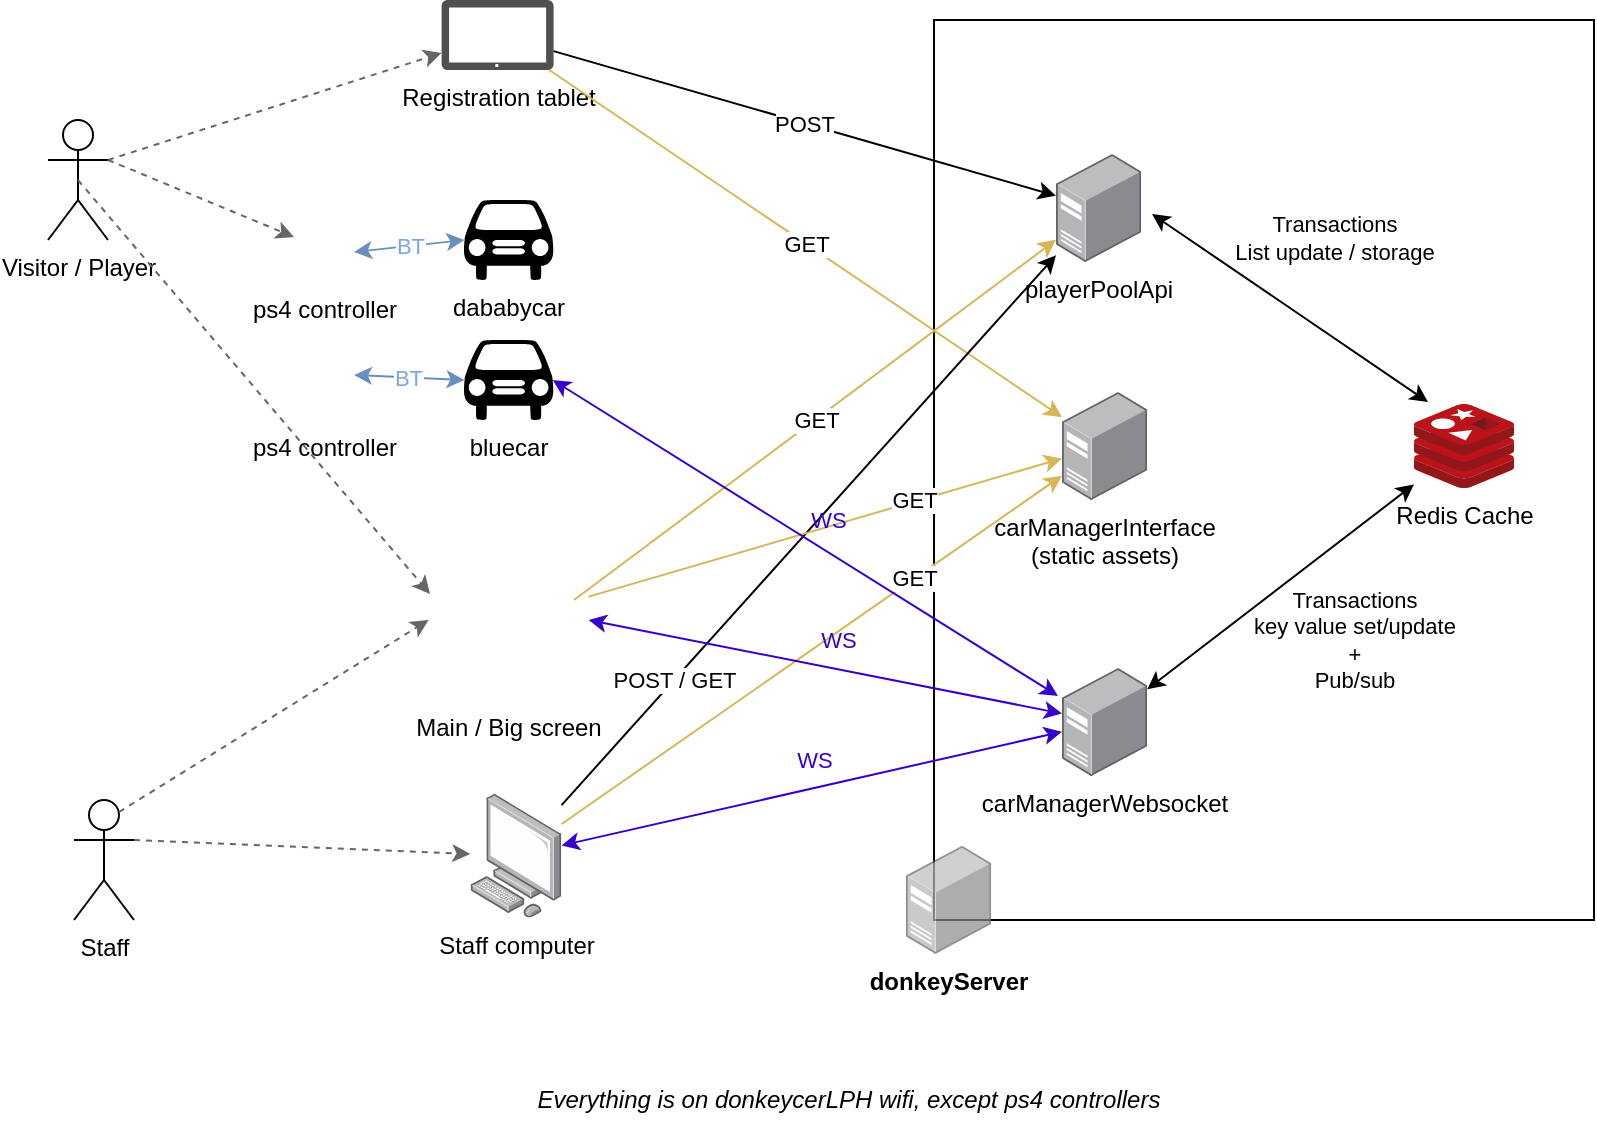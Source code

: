 <mxfile version="18.0.4" type="github">
  <diagram id="RdkYNa0yXviSXK-vduik" name="Architecture">
    <mxGraphModel dx="1350" dy="764" grid="1" gridSize="10" guides="1" tooltips="1" connect="1" arrows="1" fold="1" page="1" pageScale="1" pageWidth="827" pageHeight="1169" math="0" shadow="0">
      <root>
        <mxCell id="0" />
        <mxCell id="1" parent="0" />
        <mxCell id="xCBLXuRfNGIUgfEYqHQL-1" value="Visitor / Player" style="shape=umlActor;verticalLabelPosition=bottom;verticalAlign=top;html=1;outlineConnect=0;" vertex="1" parent="1">
          <mxGeometry x="27" y="110" width="30" height="60" as="geometry" />
        </mxCell>
        <mxCell id="xCBLXuRfNGIUgfEYqHQL-2" value="Staff" style="shape=umlActor;verticalLabelPosition=bottom;verticalAlign=top;html=1;outlineConnect=0;" vertex="1" parent="1">
          <mxGeometry x="40" y="450" width="30" height="60" as="geometry" />
        </mxCell>
        <mxCell id="xCBLXuRfNGIUgfEYqHQL-5" value="Main / Big screen" style="shape=image;html=1;verticalAlign=top;verticalLabelPosition=bottom;labelBackgroundColor=#ffffff;imageAspect=0;aspect=fixed;image=https://cdn2.iconfinder.com/data/icons/essential-web-2/50/tv-screen-smart-widescreen-watch-128.png" vertex="1" parent="1">
          <mxGeometry x="217.3" y="320" width="80" height="80" as="geometry" />
        </mxCell>
        <mxCell id="xCBLXuRfNGIUgfEYqHQL-7" value="Registration tablet" style="sketch=0;pointerEvents=1;shadow=0;dashed=0;html=1;strokeColor=none;fillColor=#505050;labelPosition=center;verticalLabelPosition=bottom;verticalAlign=top;outlineConnect=0;align=center;shape=mxgraph.office.devices.tablet_windows_8;" vertex="1" parent="1">
          <mxGeometry x="223.8" y="50" width="56" height="35" as="geometry" />
        </mxCell>
        <mxCell id="xCBLXuRfNGIUgfEYqHQL-9" value="Staff computer" style="points=[];aspect=fixed;html=1;align=center;shadow=0;dashed=0;image;image=img/lib/allied_telesis/computer_and_terminals/Personal_Computer.svg;" vertex="1" parent="1">
          <mxGeometry x="238.2" y="447" width="45.6" height="61.8" as="geometry" />
        </mxCell>
        <mxCell id="xCBLXuRfNGIUgfEYqHQL-13" value="" style="rounded=0;whiteSpace=wrap;html=1;" vertex="1" parent="1">
          <mxGeometry x="470" y="60" width="330" height="450" as="geometry" />
        </mxCell>
        <mxCell id="xCBLXuRfNGIUgfEYqHQL-10" value="&lt;b&gt;donkeyServer&lt;/b&gt;" style="points=[];aspect=fixed;html=1;align=center;shadow=0;dashed=0;image;image=img/lib/allied_telesis/computer_and_terminals/Server_Desktop.svg;opacity=70;" vertex="1" parent="1">
          <mxGeometry x="456" y="472.9" width="42.6" height="54" as="geometry" />
        </mxCell>
        <mxCell id="xCBLXuRfNGIUgfEYqHQL-14" value="Redis Cache" style="sketch=0;aspect=fixed;html=1;points=[];align=center;image;fontSize=12;image=img/lib/mscae/Cache_Redis_Product.svg;" vertex="1" parent="1">
          <mxGeometry x="710" y="252" width="50" height="42" as="geometry" />
        </mxCell>
        <mxCell id="xCBLXuRfNGIUgfEYqHQL-15" value="playerPoolApi" style="points=[];aspect=fixed;html=1;align=center;shadow=0;dashed=0;image;image=img/lib/allied_telesis/computer_and_terminals/Server_Desktop.svg;" vertex="1" parent="1">
          <mxGeometry x="531" y="127" width="42.6" height="54" as="geometry" />
        </mxCell>
        <mxCell id="xCBLXuRfNGIUgfEYqHQL-16" value="carManagerWebsocket" style="points=[];aspect=fixed;html=1;align=center;shadow=0;dashed=0;image;image=img/lib/allied_telesis/computer_and_terminals/Server_Desktop.svg;" vertex="1" parent="1">
          <mxGeometry x="534" y="384" width="42.6" height="54" as="geometry" />
        </mxCell>
        <mxCell id="xCBLXuRfNGIUgfEYqHQL-17" value="bluecar" style="shape=mxgraph.signs.transportation.car_1;html=1;pointerEvents=1;fillColor=#000000;strokeColor=none;verticalLabelPosition=bottom;verticalAlign=top;align=center;" vertex="1" parent="1">
          <mxGeometry x="234.8" y="220" width="45" height="40" as="geometry" />
        </mxCell>
        <mxCell id="xCBLXuRfNGIUgfEYqHQL-18" value="dababycar" style="shape=mxgraph.signs.transportation.car_1;html=1;pointerEvents=1;fillColor=#000000;strokeColor=none;verticalLabelPosition=bottom;verticalAlign=top;align=center;" vertex="1" parent="1">
          <mxGeometry x="234.8" y="150" width="45" height="40" as="geometry" />
        </mxCell>
        <mxCell id="xCBLXuRfNGIUgfEYqHQL-21" value="&lt;i&gt;Everything is on donkeycerLPH wifi, except ps4 controllers&lt;/i&gt;" style="text;html=1;strokeColor=none;fillColor=none;align=center;verticalAlign=middle;whiteSpace=wrap;rounded=0;" vertex="1" parent="1">
          <mxGeometry x="250" y="585" width="354.8" height="30" as="geometry" />
        </mxCell>
        <mxCell id="xCBLXuRfNGIUgfEYqHQL-22" value="ps4 controller" style="shape=image;html=1;verticalAlign=top;verticalLabelPosition=bottom;labelBackgroundColor=#ffffff;imageAspect=0;aspect=fixed;image=https://cdn2.iconfinder.com/data/icons/boxicons-solid-vol-2/24/bxs-joystick-128.png" vertex="1" parent="1">
          <mxGeometry x="150" y="161" width="30" height="30" as="geometry" />
        </mxCell>
        <mxCell id="xCBLXuRfNGIUgfEYqHQL-23" value="ps4 controller" style="shape=image;html=1;verticalAlign=top;verticalLabelPosition=bottom;labelBackgroundColor=#ffffff;imageAspect=0;aspect=fixed;image=https://cdn2.iconfinder.com/data/icons/boxicons-solid-vol-2/24/bxs-joystick-128.png" vertex="1" parent="1">
          <mxGeometry x="150" y="230" width="30" height="30" as="geometry" />
        </mxCell>
        <mxCell id="xCBLXuRfNGIUgfEYqHQL-25" value="BT" style="endArrow=classic;startArrow=classic;html=1;rounded=0;exitX=1;exitY=0.5;exitDx=0;exitDy=0;entryX=0.01;entryY=0.5;entryDx=0;entryDy=0;entryPerimeter=0;fillColor=#dae8fc;strokeColor=#6c8ebf;fontColor=#7EA6E0;" edge="1" parent="1" source="xCBLXuRfNGIUgfEYqHQL-22" target="xCBLXuRfNGIUgfEYqHQL-18">
          <mxGeometry width="50" height="50" relative="1" as="geometry">
            <mxPoint x="470" y="390" as="sourcePoint" />
            <mxPoint x="520" y="340" as="targetPoint" />
          </mxGeometry>
        </mxCell>
        <mxCell id="xCBLXuRfNGIUgfEYqHQL-26" value="&lt;font color=&quot;#7EA6E0&quot;&gt;BT&lt;/font&gt;" style="endArrow=classic;startArrow=classic;html=1;rounded=0;exitX=1;exitY=0.25;exitDx=0;exitDy=0;entryX=0.01;entryY=0.5;entryDx=0;entryDy=0;entryPerimeter=0;fillColor=#dae8fc;strokeColor=#6c8ebf;" edge="1" parent="1" source="xCBLXuRfNGIUgfEYqHQL-23" target="xCBLXuRfNGIUgfEYqHQL-17">
          <mxGeometry width="50" height="50" relative="1" as="geometry">
            <mxPoint x="190" y="241" as="sourcePoint" />
            <mxPoint x="245.25" y="235" as="targetPoint" />
          </mxGeometry>
        </mxCell>
        <mxCell id="xCBLXuRfNGIUgfEYqHQL-27" value="&lt;div&gt;carManagerInterface&lt;/div&gt;&lt;div&gt;(static assets)&lt;/div&gt;" style="points=[];aspect=fixed;html=1;align=center;shadow=0;dashed=0;image;image=img/lib/allied_telesis/computer_and_terminals/Server_Desktop.svg;" vertex="1" parent="1">
          <mxGeometry x="534" y="246" width="42.6" height="54" as="geometry" />
        </mxCell>
        <mxCell id="xCBLXuRfNGIUgfEYqHQL-32" value="" style="endArrow=classic;html=1;rounded=0;exitX=1;exitY=0.333;exitDx=0;exitDy=0;exitPerimeter=0;dashed=1;fillColor=#f5f5f5;strokeColor=#666666;" edge="1" parent="1" source="xCBLXuRfNGIUgfEYqHQL-1" target="xCBLXuRfNGIUgfEYqHQL-7">
          <mxGeometry width="50" height="50" relative="1" as="geometry">
            <mxPoint x="420" y="390" as="sourcePoint" />
            <mxPoint x="470" y="340" as="targetPoint" />
          </mxGeometry>
        </mxCell>
        <mxCell id="xCBLXuRfNGIUgfEYqHQL-33" value="" style="endArrow=classic;html=1;rounded=0;exitX=1;exitY=0.333;exitDx=0;exitDy=0;exitPerimeter=0;dashed=1;entryX=0;entryY=0.25;entryDx=0;entryDy=0;fillColor=#f5f5f5;strokeColor=#666666;" edge="1" parent="1" source="xCBLXuRfNGIUgfEYqHQL-1" target="xCBLXuRfNGIUgfEYqHQL-22">
          <mxGeometry width="50" height="50" relative="1" as="geometry">
            <mxPoint x="67" y="140" as="sourcePoint" />
            <mxPoint x="233.8" y="86.484" as="targetPoint" />
          </mxGeometry>
        </mxCell>
        <mxCell id="xCBLXuRfNGIUgfEYqHQL-34" value="" style="endArrow=classic;html=1;rounded=0;exitX=1;exitY=0.333;exitDx=0;exitDy=0;exitPerimeter=0;dashed=1;fillColor=#f5f5f5;strokeColor=#666666;" edge="1" parent="1" source="xCBLXuRfNGIUgfEYqHQL-2" target="xCBLXuRfNGIUgfEYqHQL-9">
          <mxGeometry width="50" height="50" relative="1" as="geometry">
            <mxPoint x="67" y="140" as="sourcePoint" />
            <mxPoint x="233.8" y="86.484" as="targetPoint" />
          </mxGeometry>
        </mxCell>
        <mxCell id="xCBLXuRfNGIUgfEYqHQL-35" value="" style="endArrow=classic;html=1;rounded=0;exitX=0.75;exitY=0.1;exitDx=0;exitDy=0;exitPerimeter=0;dashed=1;entryX=0;entryY=0.5;entryDx=0;entryDy=0;fillColor=#f5f5f5;strokeColor=#666666;" edge="1" parent="1" source="xCBLXuRfNGIUgfEYqHQL-2" target="xCBLXuRfNGIUgfEYqHQL-5">
          <mxGeometry width="50" height="50" relative="1" as="geometry">
            <mxPoint x="80" y="480" as="sourcePoint" />
            <mxPoint x="248.2" y="486.957" as="targetPoint" />
          </mxGeometry>
        </mxCell>
        <mxCell id="xCBLXuRfNGIUgfEYqHQL-36" value="" style="endArrow=classic;html=1;rounded=0;exitX=0.5;exitY=0.5;exitDx=0;exitDy=0;exitPerimeter=0;dashed=1;entryX=0.009;entryY=0.338;entryDx=0;entryDy=0;entryPerimeter=0;fillColor=#f5f5f5;strokeColor=#666666;" edge="1" parent="1" source="xCBLXuRfNGIUgfEYqHQL-1" target="xCBLXuRfNGIUgfEYqHQL-5">
          <mxGeometry width="50" height="50" relative="1" as="geometry">
            <mxPoint x="72.5" y="466" as="sourcePoint" />
            <mxPoint x="227.3" y="370" as="targetPoint" />
          </mxGeometry>
        </mxCell>
        <mxCell id="xCBLXuRfNGIUgfEYqHQL-37" value="GET" style="endArrow=classic;html=1;rounded=0;fillColor=#fff2cc;strokeColor=#d6b656;" edge="1" parent="1" source="xCBLXuRfNGIUgfEYqHQL-7" target="xCBLXuRfNGIUgfEYqHQL-27">
          <mxGeometry width="50" height="50" relative="1" as="geometry">
            <mxPoint x="420" y="390" as="sourcePoint" />
            <mxPoint x="470" y="340" as="targetPoint" />
          </mxGeometry>
        </mxCell>
        <mxCell id="xCBLXuRfNGIUgfEYqHQL-38" value="POST" style="endArrow=classic;html=1;rounded=0;" edge="1" parent="1" source="xCBLXuRfNGIUgfEYqHQL-7" target="xCBLXuRfNGIUgfEYqHQL-15">
          <mxGeometry width="50" height="50" relative="1" as="geometry">
            <mxPoint x="287.645" y="95" as="sourcePoint" />
            <mxPoint x="544" y="268.578" as="targetPoint" />
          </mxGeometry>
        </mxCell>
        <mxCell id="xCBLXuRfNGIUgfEYqHQL-39" value="GET" style="endArrow=classic;html=1;rounded=0;fillColor=#fff2cc;strokeColor=#d6b656;" edge="1" parent="1" source="xCBLXuRfNGIUgfEYqHQL-9" target="xCBLXuRfNGIUgfEYqHQL-27">
          <mxGeometry x="0.406" y="-1" width="50" height="50" relative="1" as="geometry">
            <mxPoint x="420" y="390" as="sourcePoint" />
            <mxPoint x="470" y="340" as="targetPoint" />
            <mxPoint y="-1" as="offset" />
          </mxGeometry>
        </mxCell>
        <mxCell id="xCBLXuRfNGIUgfEYqHQL-41" value="POST / GET" style="endArrow=classic;html=1;rounded=0;" edge="1" parent="1" source="xCBLXuRfNGIUgfEYqHQL-9" target="xCBLXuRfNGIUgfEYqHQL-15">
          <mxGeometry x="-0.545" width="50" height="50" relative="1" as="geometry">
            <mxPoint x="420" y="390" as="sourcePoint" />
            <mxPoint x="470" y="340" as="targetPoint" />
            <mxPoint as="offset" />
          </mxGeometry>
        </mxCell>
        <mxCell id="xCBLXuRfNGIUgfEYqHQL-42" value="GET" style="endArrow=classic;html=1;rounded=0;exitX=0.909;exitY=0.375;exitDx=0;exitDy=0;exitPerimeter=0;fillColor=#fff2cc;strokeColor=#d6b656;" edge="1" parent="1" source="xCBLXuRfNGIUgfEYqHQL-5" target="xCBLXuRfNGIUgfEYqHQL-15">
          <mxGeometry width="50" height="50" relative="1" as="geometry">
            <mxPoint x="420" y="390" as="sourcePoint" />
            <mxPoint x="470" y="340" as="targetPoint" />
          </mxGeometry>
        </mxCell>
        <mxCell id="xCBLXuRfNGIUgfEYqHQL-43" value="GET" style="endArrow=classic;html=1;rounded=0;fillColor=#fff2cc;strokeColor=#d6b656;" edge="1" parent="1" source="xCBLXuRfNGIUgfEYqHQL-5" target="xCBLXuRfNGIUgfEYqHQL-27">
          <mxGeometry x="0.377" y="1" width="50" height="50" relative="1" as="geometry">
            <mxPoint x="420" y="390" as="sourcePoint" />
            <mxPoint x="470" y="340" as="targetPoint" />
            <mxPoint as="offset" />
          </mxGeometry>
        </mxCell>
        <mxCell id="xCBLXuRfNGIUgfEYqHQL-45" value="WS" style="endArrow=classic;startArrow=classic;html=1;rounded=0;fontColor=#3700CC;fillColor=#6a00ff;strokeColor=#3700CC;labelBackgroundColor=none;" edge="1" parent="1" source="xCBLXuRfNGIUgfEYqHQL-9" target="xCBLXuRfNGIUgfEYqHQL-16">
          <mxGeometry x="0.033" y="14" width="50" height="50" relative="1" as="geometry">
            <mxPoint x="420" y="390" as="sourcePoint" />
            <mxPoint x="470" y="340" as="targetPoint" />
            <mxPoint as="offset" />
          </mxGeometry>
        </mxCell>
        <mxCell id="xCBLXuRfNGIUgfEYqHQL-46" value="WS" style="endArrow=classic;startArrow=classic;html=1;rounded=0;fontColor=#3700CC;fillColor=#6a00ff;strokeColor=#3700CC;labelBackgroundColor=none;exitX=1;exitY=0.5;exitDx=0;exitDy=0;" edge="1" parent="1" source="xCBLXuRfNGIUgfEYqHQL-5" target="xCBLXuRfNGIUgfEYqHQL-16">
          <mxGeometry x="0.033" y="14" width="50" height="50" relative="1" as="geometry">
            <mxPoint x="293.8" y="482.717" as="sourcePoint" />
            <mxPoint x="544" y="425.842" as="targetPoint" />
            <mxPoint as="offset" />
          </mxGeometry>
        </mxCell>
        <mxCell id="xCBLXuRfNGIUgfEYqHQL-47" value="WS" style="endArrow=classic;startArrow=classic;html=1;rounded=0;fontColor=#3700CC;fillColor=#6a00ff;strokeColor=#3700CC;labelBackgroundColor=none;exitX=0.99;exitY=0.5;exitDx=0;exitDy=0;exitPerimeter=0;entryX=-0.047;entryY=0.259;entryDx=0;entryDy=0;entryPerimeter=0;" edge="1" parent="1" source="xCBLXuRfNGIUgfEYqHQL-17" target="xCBLXuRfNGIUgfEYqHQL-16">
          <mxGeometry x="0.033" y="14" width="50" height="50" relative="1" as="geometry">
            <mxPoint x="307.3" y="370" as="sourcePoint" />
            <mxPoint x="550" y="410" as="targetPoint" />
            <mxPoint as="offset" />
          </mxGeometry>
        </mxCell>
        <mxCell id="xCBLXuRfNGIUgfEYqHQL-48" value="&lt;div&gt;Transactions&lt;br&gt;List update / storage&lt;br&gt;&lt;/div&gt;" style="endArrow=classic;startArrow=classic;html=1;rounded=0;labelBackgroundColor=none;fontColor=#000000;exitX=1.127;exitY=0.556;exitDx=0;exitDy=0;exitPerimeter=0;entryX=0.14;entryY=-0.024;entryDx=0;entryDy=0;entryPerimeter=0;" edge="1" parent="1" source="xCBLXuRfNGIUgfEYqHQL-15" target="xCBLXuRfNGIUgfEYqHQL-14">
          <mxGeometry x="-0.011" y="40" width="50" height="50" relative="1" as="geometry">
            <mxPoint x="670" y="200" as="sourcePoint" />
            <mxPoint x="720" y="150" as="targetPoint" />
            <mxPoint y="-1" as="offset" />
          </mxGeometry>
        </mxCell>
        <mxCell id="xCBLXuRfNGIUgfEYqHQL-49" value="&lt;div&gt;Transactions&lt;br&gt;key value set/update&lt;/div&gt;&lt;div&gt;+&lt;/div&gt;&lt;div&gt;Pub/sub&lt;br&gt;&lt;/div&gt;" style="endArrow=classic;startArrow=classic;html=1;rounded=0;labelBackgroundColor=none;fontColor=#000000;" edge="1" parent="1" source="xCBLXuRfNGIUgfEYqHQL-16" target="xCBLXuRfNGIUgfEYqHQL-14">
          <mxGeometry x="0.154" y="-43" width="50" height="50" relative="1" as="geometry">
            <mxPoint x="589.01" y="167.024" as="sourcePoint" />
            <mxPoint x="727" y="260.992" as="targetPoint" />
            <mxPoint as="offset" />
          </mxGeometry>
        </mxCell>
      </root>
    </mxGraphModel>
  </diagram>
</mxfile>
